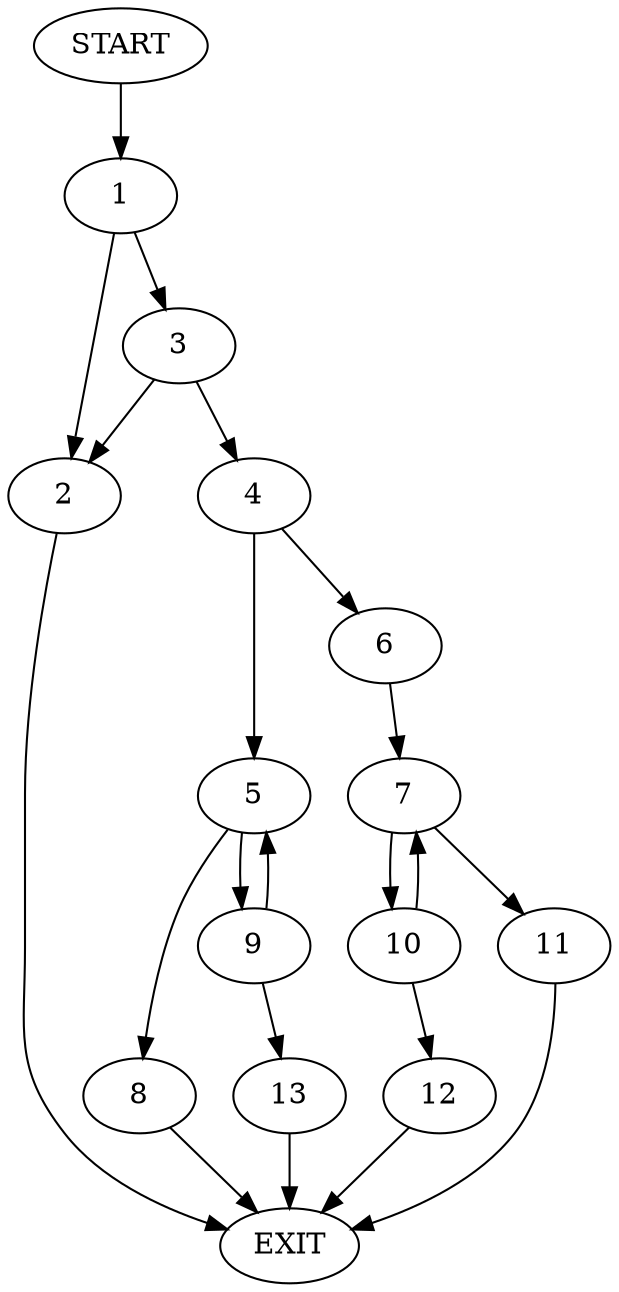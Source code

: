 digraph {
0 [label="START"]
14 [label="EXIT"]
0 -> 1
1 -> 2
1 -> 3
2 -> 14
3 -> 2
3 -> 4
4 -> 5
4 -> 6
6 -> 7
5 -> 8
5 -> 9
7 -> 10
7 -> 11
11 -> 14
10 -> 7
10 -> 12
12 -> 14
9 -> 5
9 -> 13
8 -> 14
13 -> 14
}

